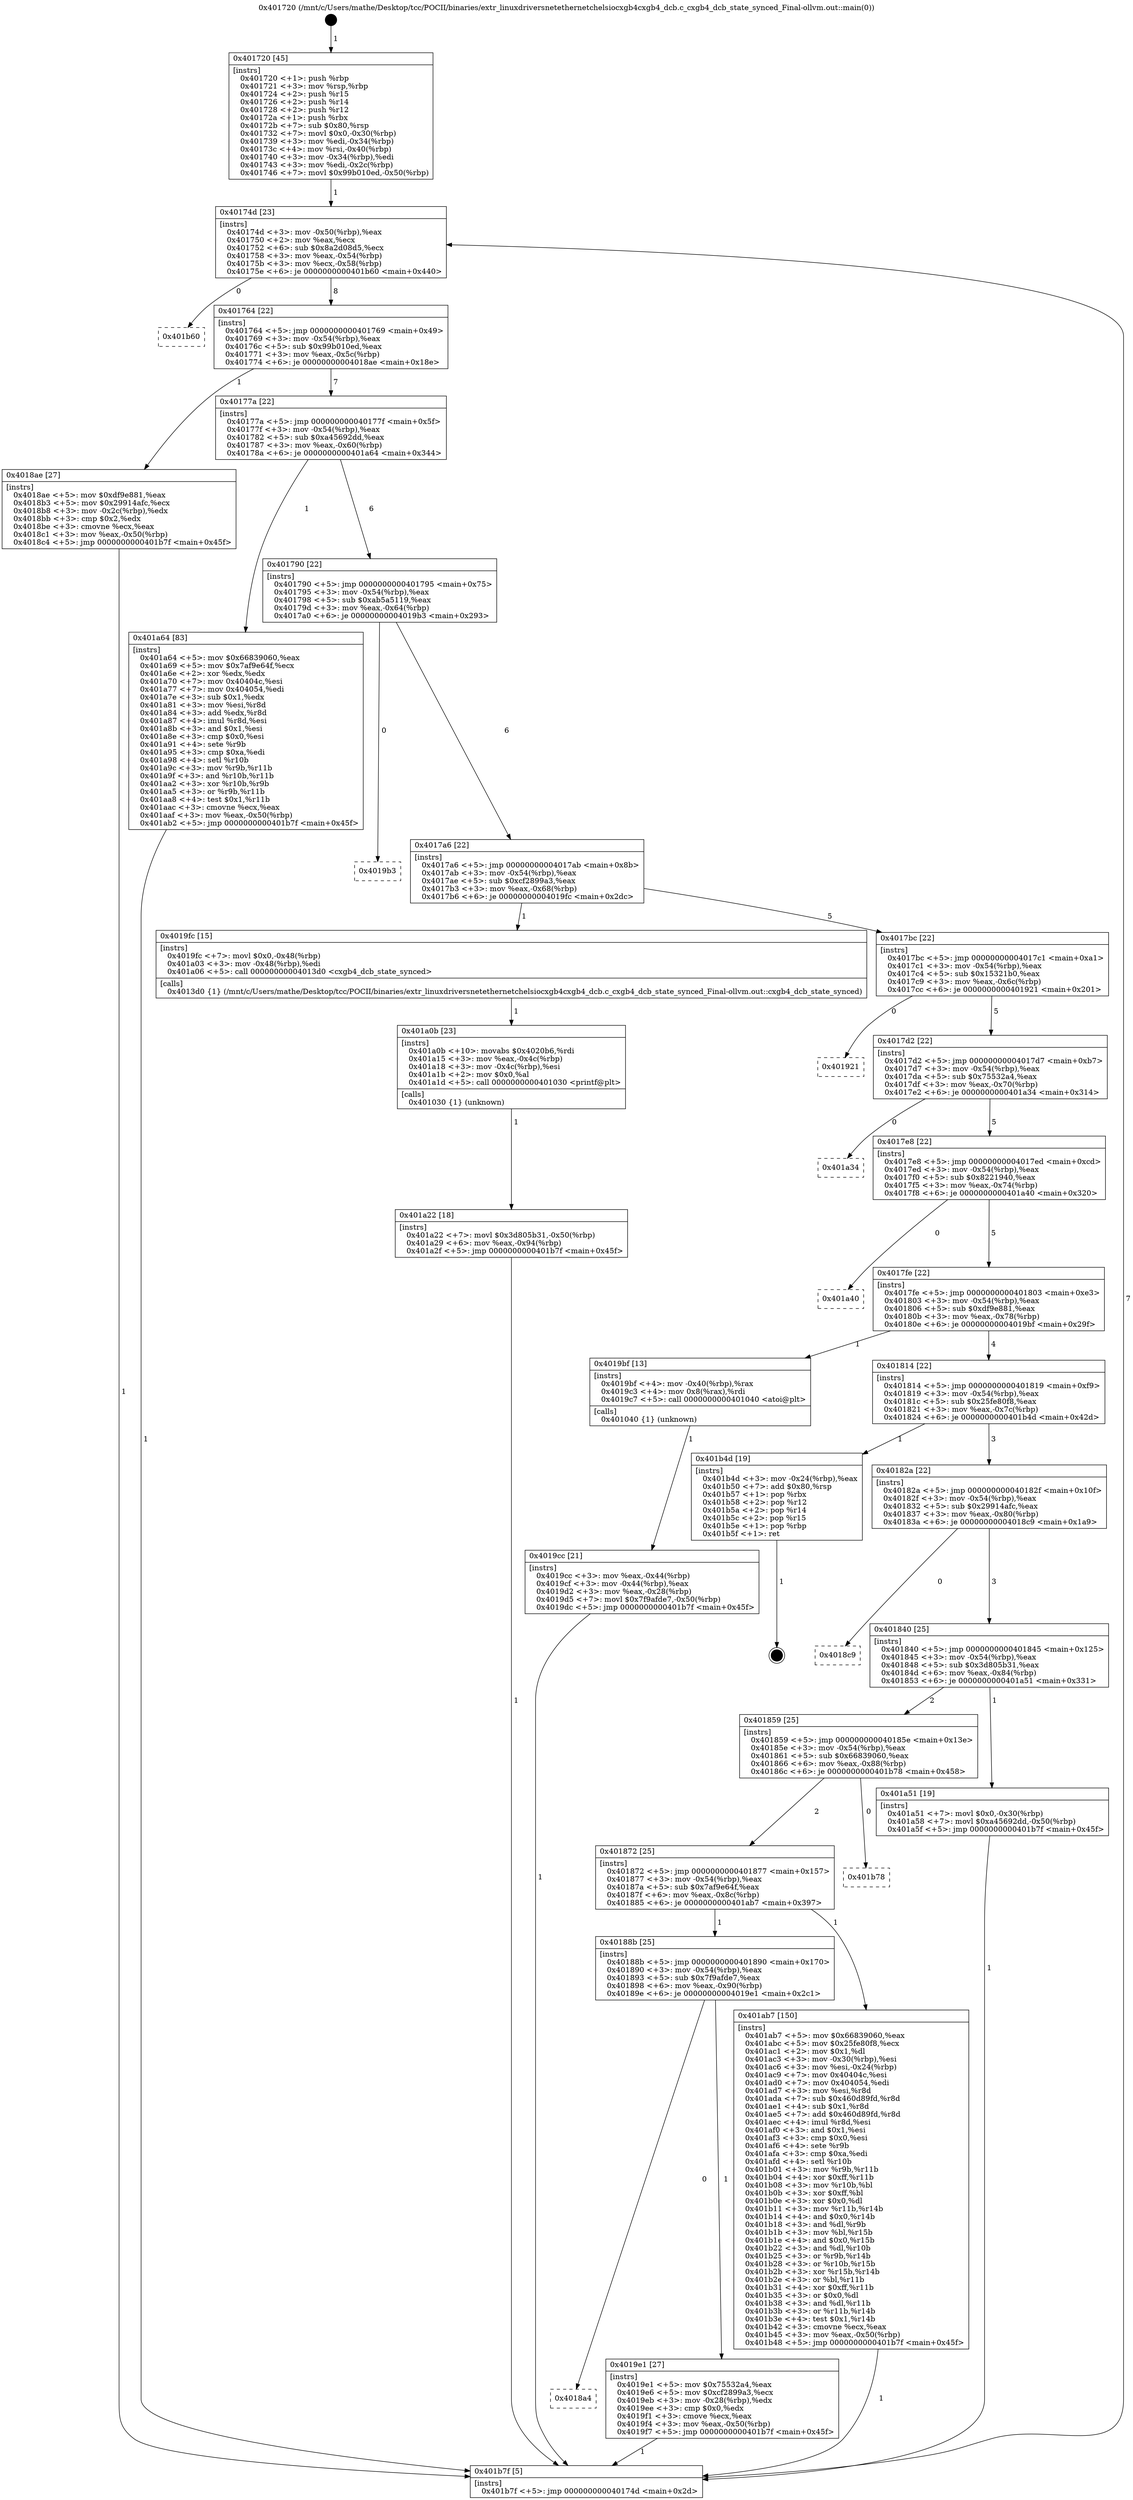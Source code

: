 digraph "0x401720" {
  label = "0x401720 (/mnt/c/Users/mathe/Desktop/tcc/POCII/binaries/extr_linuxdriversnetethernetchelsiocxgb4cxgb4_dcb.c_cxgb4_dcb_state_synced_Final-ollvm.out::main(0))"
  labelloc = "t"
  node[shape=record]

  Entry [label="",width=0.3,height=0.3,shape=circle,fillcolor=black,style=filled]
  "0x40174d" [label="{
     0x40174d [23]\l
     | [instrs]\l
     &nbsp;&nbsp;0x40174d \<+3\>: mov -0x50(%rbp),%eax\l
     &nbsp;&nbsp;0x401750 \<+2\>: mov %eax,%ecx\l
     &nbsp;&nbsp;0x401752 \<+6\>: sub $0x8a2d08d5,%ecx\l
     &nbsp;&nbsp;0x401758 \<+3\>: mov %eax,-0x54(%rbp)\l
     &nbsp;&nbsp;0x40175b \<+3\>: mov %ecx,-0x58(%rbp)\l
     &nbsp;&nbsp;0x40175e \<+6\>: je 0000000000401b60 \<main+0x440\>\l
  }"]
  "0x401b60" [label="{
     0x401b60\l
  }", style=dashed]
  "0x401764" [label="{
     0x401764 [22]\l
     | [instrs]\l
     &nbsp;&nbsp;0x401764 \<+5\>: jmp 0000000000401769 \<main+0x49\>\l
     &nbsp;&nbsp;0x401769 \<+3\>: mov -0x54(%rbp),%eax\l
     &nbsp;&nbsp;0x40176c \<+5\>: sub $0x99b010ed,%eax\l
     &nbsp;&nbsp;0x401771 \<+3\>: mov %eax,-0x5c(%rbp)\l
     &nbsp;&nbsp;0x401774 \<+6\>: je 00000000004018ae \<main+0x18e\>\l
  }"]
  Exit [label="",width=0.3,height=0.3,shape=circle,fillcolor=black,style=filled,peripheries=2]
  "0x4018ae" [label="{
     0x4018ae [27]\l
     | [instrs]\l
     &nbsp;&nbsp;0x4018ae \<+5\>: mov $0xdf9e881,%eax\l
     &nbsp;&nbsp;0x4018b3 \<+5\>: mov $0x29914afc,%ecx\l
     &nbsp;&nbsp;0x4018b8 \<+3\>: mov -0x2c(%rbp),%edx\l
     &nbsp;&nbsp;0x4018bb \<+3\>: cmp $0x2,%edx\l
     &nbsp;&nbsp;0x4018be \<+3\>: cmovne %ecx,%eax\l
     &nbsp;&nbsp;0x4018c1 \<+3\>: mov %eax,-0x50(%rbp)\l
     &nbsp;&nbsp;0x4018c4 \<+5\>: jmp 0000000000401b7f \<main+0x45f\>\l
  }"]
  "0x40177a" [label="{
     0x40177a [22]\l
     | [instrs]\l
     &nbsp;&nbsp;0x40177a \<+5\>: jmp 000000000040177f \<main+0x5f\>\l
     &nbsp;&nbsp;0x40177f \<+3\>: mov -0x54(%rbp),%eax\l
     &nbsp;&nbsp;0x401782 \<+5\>: sub $0xa45692dd,%eax\l
     &nbsp;&nbsp;0x401787 \<+3\>: mov %eax,-0x60(%rbp)\l
     &nbsp;&nbsp;0x40178a \<+6\>: je 0000000000401a64 \<main+0x344\>\l
  }"]
  "0x401b7f" [label="{
     0x401b7f [5]\l
     | [instrs]\l
     &nbsp;&nbsp;0x401b7f \<+5\>: jmp 000000000040174d \<main+0x2d\>\l
  }"]
  "0x401720" [label="{
     0x401720 [45]\l
     | [instrs]\l
     &nbsp;&nbsp;0x401720 \<+1\>: push %rbp\l
     &nbsp;&nbsp;0x401721 \<+3\>: mov %rsp,%rbp\l
     &nbsp;&nbsp;0x401724 \<+2\>: push %r15\l
     &nbsp;&nbsp;0x401726 \<+2\>: push %r14\l
     &nbsp;&nbsp;0x401728 \<+2\>: push %r12\l
     &nbsp;&nbsp;0x40172a \<+1\>: push %rbx\l
     &nbsp;&nbsp;0x40172b \<+7\>: sub $0x80,%rsp\l
     &nbsp;&nbsp;0x401732 \<+7\>: movl $0x0,-0x30(%rbp)\l
     &nbsp;&nbsp;0x401739 \<+3\>: mov %edi,-0x34(%rbp)\l
     &nbsp;&nbsp;0x40173c \<+4\>: mov %rsi,-0x40(%rbp)\l
     &nbsp;&nbsp;0x401740 \<+3\>: mov -0x34(%rbp),%edi\l
     &nbsp;&nbsp;0x401743 \<+3\>: mov %edi,-0x2c(%rbp)\l
     &nbsp;&nbsp;0x401746 \<+7\>: movl $0x99b010ed,-0x50(%rbp)\l
  }"]
  "0x401a22" [label="{
     0x401a22 [18]\l
     | [instrs]\l
     &nbsp;&nbsp;0x401a22 \<+7\>: movl $0x3d805b31,-0x50(%rbp)\l
     &nbsp;&nbsp;0x401a29 \<+6\>: mov %eax,-0x94(%rbp)\l
     &nbsp;&nbsp;0x401a2f \<+5\>: jmp 0000000000401b7f \<main+0x45f\>\l
  }"]
  "0x401a64" [label="{
     0x401a64 [83]\l
     | [instrs]\l
     &nbsp;&nbsp;0x401a64 \<+5\>: mov $0x66839060,%eax\l
     &nbsp;&nbsp;0x401a69 \<+5\>: mov $0x7af9e64f,%ecx\l
     &nbsp;&nbsp;0x401a6e \<+2\>: xor %edx,%edx\l
     &nbsp;&nbsp;0x401a70 \<+7\>: mov 0x40404c,%esi\l
     &nbsp;&nbsp;0x401a77 \<+7\>: mov 0x404054,%edi\l
     &nbsp;&nbsp;0x401a7e \<+3\>: sub $0x1,%edx\l
     &nbsp;&nbsp;0x401a81 \<+3\>: mov %esi,%r8d\l
     &nbsp;&nbsp;0x401a84 \<+3\>: add %edx,%r8d\l
     &nbsp;&nbsp;0x401a87 \<+4\>: imul %r8d,%esi\l
     &nbsp;&nbsp;0x401a8b \<+3\>: and $0x1,%esi\l
     &nbsp;&nbsp;0x401a8e \<+3\>: cmp $0x0,%esi\l
     &nbsp;&nbsp;0x401a91 \<+4\>: sete %r9b\l
     &nbsp;&nbsp;0x401a95 \<+3\>: cmp $0xa,%edi\l
     &nbsp;&nbsp;0x401a98 \<+4\>: setl %r10b\l
     &nbsp;&nbsp;0x401a9c \<+3\>: mov %r9b,%r11b\l
     &nbsp;&nbsp;0x401a9f \<+3\>: and %r10b,%r11b\l
     &nbsp;&nbsp;0x401aa2 \<+3\>: xor %r10b,%r9b\l
     &nbsp;&nbsp;0x401aa5 \<+3\>: or %r9b,%r11b\l
     &nbsp;&nbsp;0x401aa8 \<+4\>: test $0x1,%r11b\l
     &nbsp;&nbsp;0x401aac \<+3\>: cmovne %ecx,%eax\l
     &nbsp;&nbsp;0x401aaf \<+3\>: mov %eax,-0x50(%rbp)\l
     &nbsp;&nbsp;0x401ab2 \<+5\>: jmp 0000000000401b7f \<main+0x45f\>\l
  }"]
  "0x401790" [label="{
     0x401790 [22]\l
     | [instrs]\l
     &nbsp;&nbsp;0x401790 \<+5\>: jmp 0000000000401795 \<main+0x75\>\l
     &nbsp;&nbsp;0x401795 \<+3\>: mov -0x54(%rbp),%eax\l
     &nbsp;&nbsp;0x401798 \<+5\>: sub $0xab5a5119,%eax\l
     &nbsp;&nbsp;0x40179d \<+3\>: mov %eax,-0x64(%rbp)\l
     &nbsp;&nbsp;0x4017a0 \<+6\>: je 00000000004019b3 \<main+0x293\>\l
  }"]
  "0x401a0b" [label="{
     0x401a0b [23]\l
     | [instrs]\l
     &nbsp;&nbsp;0x401a0b \<+10\>: movabs $0x4020b6,%rdi\l
     &nbsp;&nbsp;0x401a15 \<+3\>: mov %eax,-0x4c(%rbp)\l
     &nbsp;&nbsp;0x401a18 \<+3\>: mov -0x4c(%rbp),%esi\l
     &nbsp;&nbsp;0x401a1b \<+2\>: mov $0x0,%al\l
     &nbsp;&nbsp;0x401a1d \<+5\>: call 0000000000401030 \<printf@plt\>\l
     | [calls]\l
     &nbsp;&nbsp;0x401030 \{1\} (unknown)\l
  }"]
  "0x4019b3" [label="{
     0x4019b3\l
  }", style=dashed]
  "0x4017a6" [label="{
     0x4017a6 [22]\l
     | [instrs]\l
     &nbsp;&nbsp;0x4017a6 \<+5\>: jmp 00000000004017ab \<main+0x8b\>\l
     &nbsp;&nbsp;0x4017ab \<+3\>: mov -0x54(%rbp),%eax\l
     &nbsp;&nbsp;0x4017ae \<+5\>: sub $0xcf2899a3,%eax\l
     &nbsp;&nbsp;0x4017b3 \<+3\>: mov %eax,-0x68(%rbp)\l
     &nbsp;&nbsp;0x4017b6 \<+6\>: je 00000000004019fc \<main+0x2dc\>\l
  }"]
  "0x4018a4" [label="{
     0x4018a4\l
  }", style=dashed]
  "0x4019fc" [label="{
     0x4019fc [15]\l
     | [instrs]\l
     &nbsp;&nbsp;0x4019fc \<+7\>: movl $0x0,-0x48(%rbp)\l
     &nbsp;&nbsp;0x401a03 \<+3\>: mov -0x48(%rbp),%edi\l
     &nbsp;&nbsp;0x401a06 \<+5\>: call 00000000004013d0 \<cxgb4_dcb_state_synced\>\l
     | [calls]\l
     &nbsp;&nbsp;0x4013d0 \{1\} (/mnt/c/Users/mathe/Desktop/tcc/POCII/binaries/extr_linuxdriversnetethernetchelsiocxgb4cxgb4_dcb.c_cxgb4_dcb_state_synced_Final-ollvm.out::cxgb4_dcb_state_synced)\l
  }"]
  "0x4017bc" [label="{
     0x4017bc [22]\l
     | [instrs]\l
     &nbsp;&nbsp;0x4017bc \<+5\>: jmp 00000000004017c1 \<main+0xa1\>\l
     &nbsp;&nbsp;0x4017c1 \<+3\>: mov -0x54(%rbp),%eax\l
     &nbsp;&nbsp;0x4017c4 \<+5\>: sub $0x15321b0,%eax\l
     &nbsp;&nbsp;0x4017c9 \<+3\>: mov %eax,-0x6c(%rbp)\l
     &nbsp;&nbsp;0x4017cc \<+6\>: je 0000000000401921 \<main+0x201\>\l
  }"]
  "0x4019e1" [label="{
     0x4019e1 [27]\l
     | [instrs]\l
     &nbsp;&nbsp;0x4019e1 \<+5\>: mov $0x75532a4,%eax\l
     &nbsp;&nbsp;0x4019e6 \<+5\>: mov $0xcf2899a3,%ecx\l
     &nbsp;&nbsp;0x4019eb \<+3\>: mov -0x28(%rbp),%edx\l
     &nbsp;&nbsp;0x4019ee \<+3\>: cmp $0x0,%edx\l
     &nbsp;&nbsp;0x4019f1 \<+3\>: cmove %ecx,%eax\l
     &nbsp;&nbsp;0x4019f4 \<+3\>: mov %eax,-0x50(%rbp)\l
     &nbsp;&nbsp;0x4019f7 \<+5\>: jmp 0000000000401b7f \<main+0x45f\>\l
  }"]
  "0x401921" [label="{
     0x401921\l
  }", style=dashed]
  "0x4017d2" [label="{
     0x4017d2 [22]\l
     | [instrs]\l
     &nbsp;&nbsp;0x4017d2 \<+5\>: jmp 00000000004017d7 \<main+0xb7\>\l
     &nbsp;&nbsp;0x4017d7 \<+3\>: mov -0x54(%rbp),%eax\l
     &nbsp;&nbsp;0x4017da \<+5\>: sub $0x75532a4,%eax\l
     &nbsp;&nbsp;0x4017df \<+3\>: mov %eax,-0x70(%rbp)\l
     &nbsp;&nbsp;0x4017e2 \<+6\>: je 0000000000401a34 \<main+0x314\>\l
  }"]
  "0x40188b" [label="{
     0x40188b [25]\l
     | [instrs]\l
     &nbsp;&nbsp;0x40188b \<+5\>: jmp 0000000000401890 \<main+0x170\>\l
     &nbsp;&nbsp;0x401890 \<+3\>: mov -0x54(%rbp),%eax\l
     &nbsp;&nbsp;0x401893 \<+5\>: sub $0x7f9afde7,%eax\l
     &nbsp;&nbsp;0x401898 \<+6\>: mov %eax,-0x90(%rbp)\l
     &nbsp;&nbsp;0x40189e \<+6\>: je 00000000004019e1 \<main+0x2c1\>\l
  }"]
  "0x401a34" [label="{
     0x401a34\l
  }", style=dashed]
  "0x4017e8" [label="{
     0x4017e8 [22]\l
     | [instrs]\l
     &nbsp;&nbsp;0x4017e8 \<+5\>: jmp 00000000004017ed \<main+0xcd\>\l
     &nbsp;&nbsp;0x4017ed \<+3\>: mov -0x54(%rbp),%eax\l
     &nbsp;&nbsp;0x4017f0 \<+5\>: sub $0x8221940,%eax\l
     &nbsp;&nbsp;0x4017f5 \<+3\>: mov %eax,-0x74(%rbp)\l
     &nbsp;&nbsp;0x4017f8 \<+6\>: je 0000000000401a40 \<main+0x320\>\l
  }"]
  "0x401ab7" [label="{
     0x401ab7 [150]\l
     | [instrs]\l
     &nbsp;&nbsp;0x401ab7 \<+5\>: mov $0x66839060,%eax\l
     &nbsp;&nbsp;0x401abc \<+5\>: mov $0x25fe80f8,%ecx\l
     &nbsp;&nbsp;0x401ac1 \<+2\>: mov $0x1,%dl\l
     &nbsp;&nbsp;0x401ac3 \<+3\>: mov -0x30(%rbp),%esi\l
     &nbsp;&nbsp;0x401ac6 \<+3\>: mov %esi,-0x24(%rbp)\l
     &nbsp;&nbsp;0x401ac9 \<+7\>: mov 0x40404c,%esi\l
     &nbsp;&nbsp;0x401ad0 \<+7\>: mov 0x404054,%edi\l
     &nbsp;&nbsp;0x401ad7 \<+3\>: mov %esi,%r8d\l
     &nbsp;&nbsp;0x401ada \<+7\>: sub $0x460d89fd,%r8d\l
     &nbsp;&nbsp;0x401ae1 \<+4\>: sub $0x1,%r8d\l
     &nbsp;&nbsp;0x401ae5 \<+7\>: add $0x460d89fd,%r8d\l
     &nbsp;&nbsp;0x401aec \<+4\>: imul %r8d,%esi\l
     &nbsp;&nbsp;0x401af0 \<+3\>: and $0x1,%esi\l
     &nbsp;&nbsp;0x401af3 \<+3\>: cmp $0x0,%esi\l
     &nbsp;&nbsp;0x401af6 \<+4\>: sete %r9b\l
     &nbsp;&nbsp;0x401afa \<+3\>: cmp $0xa,%edi\l
     &nbsp;&nbsp;0x401afd \<+4\>: setl %r10b\l
     &nbsp;&nbsp;0x401b01 \<+3\>: mov %r9b,%r11b\l
     &nbsp;&nbsp;0x401b04 \<+4\>: xor $0xff,%r11b\l
     &nbsp;&nbsp;0x401b08 \<+3\>: mov %r10b,%bl\l
     &nbsp;&nbsp;0x401b0b \<+3\>: xor $0xff,%bl\l
     &nbsp;&nbsp;0x401b0e \<+3\>: xor $0x0,%dl\l
     &nbsp;&nbsp;0x401b11 \<+3\>: mov %r11b,%r14b\l
     &nbsp;&nbsp;0x401b14 \<+4\>: and $0x0,%r14b\l
     &nbsp;&nbsp;0x401b18 \<+3\>: and %dl,%r9b\l
     &nbsp;&nbsp;0x401b1b \<+3\>: mov %bl,%r15b\l
     &nbsp;&nbsp;0x401b1e \<+4\>: and $0x0,%r15b\l
     &nbsp;&nbsp;0x401b22 \<+3\>: and %dl,%r10b\l
     &nbsp;&nbsp;0x401b25 \<+3\>: or %r9b,%r14b\l
     &nbsp;&nbsp;0x401b28 \<+3\>: or %r10b,%r15b\l
     &nbsp;&nbsp;0x401b2b \<+3\>: xor %r15b,%r14b\l
     &nbsp;&nbsp;0x401b2e \<+3\>: or %bl,%r11b\l
     &nbsp;&nbsp;0x401b31 \<+4\>: xor $0xff,%r11b\l
     &nbsp;&nbsp;0x401b35 \<+3\>: or $0x0,%dl\l
     &nbsp;&nbsp;0x401b38 \<+3\>: and %dl,%r11b\l
     &nbsp;&nbsp;0x401b3b \<+3\>: or %r11b,%r14b\l
     &nbsp;&nbsp;0x401b3e \<+4\>: test $0x1,%r14b\l
     &nbsp;&nbsp;0x401b42 \<+3\>: cmovne %ecx,%eax\l
     &nbsp;&nbsp;0x401b45 \<+3\>: mov %eax,-0x50(%rbp)\l
     &nbsp;&nbsp;0x401b48 \<+5\>: jmp 0000000000401b7f \<main+0x45f\>\l
  }"]
  "0x401a40" [label="{
     0x401a40\l
  }", style=dashed]
  "0x4017fe" [label="{
     0x4017fe [22]\l
     | [instrs]\l
     &nbsp;&nbsp;0x4017fe \<+5\>: jmp 0000000000401803 \<main+0xe3\>\l
     &nbsp;&nbsp;0x401803 \<+3\>: mov -0x54(%rbp),%eax\l
     &nbsp;&nbsp;0x401806 \<+5\>: sub $0xdf9e881,%eax\l
     &nbsp;&nbsp;0x40180b \<+3\>: mov %eax,-0x78(%rbp)\l
     &nbsp;&nbsp;0x40180e \<+6\>: je 00000000004019bf \<main+0x29f\>\l
  }"]
  "0x401872" [label="{
     0x401872 [25]\l
     | [instrs]\l
     &nbsp;&nbsp;0x401872 \<+5\>: jmp 0000000000401877 \<main+0x157\>\l
     &nbsp;&nbsp;0x401877 \<+3\>: mov -0x54(%rbp),%eax\l
     &nbsp;&nbsp;0x40187a \<+5\>: sub $0x7af9e64f,%eax\l
     &nbsp;&nbsp;0x40187f \<+6\>: mov %eax,-0x8c(%rbp)\l
     &nbsp;&nbsp;0x401885 \<+6\>: je 0000000000401ab7 \<main+0x397\>\l
  }"]
  "0x4019bf" [label="{
     0x4019bf [13]\l
     | [instrs]\l
     &nbsp;&nbsp;0x4019bf \<+4\>: mov -0x40(%rbp),%rax\l
     &nbsp;&nbsp;0x4019c3 \<+4\>: mov 0x8(%rax),%rdi\l
     &nbsp;&nbsp;0x4019c7 \<+5\>: call 0000000000401040 \<atoi@plt\>\l
     | [calls]\l
     &nbsp;&nbsp;0x401040 \{1\} (unknown)\l
  }"]
  "0x401814" [label="{
     0x401814 [22]\l
     | [instrs]\l
     &nbsp;&nbsp;0x401814 \<+5\>: jmp 0000000000401819 \<main+0xf9\>\l
     &nbsp;&nbsp;0x401819 \<+3\>: mov -0x54(%rbp),%eax\l
     &nbsp;&nbsp;0x40181c \<+5\>: sub $0x25fe80f8,%eax\l
     &nbsp;&nbsp;0x401821 \<+3\>: mov %eax,-0x7c(%rbp)\l
     &nbsp;&nbsp;0x401824 \<+6\>: je 0000000000401b4d \<main+0x42d\>\l
  }"]
  "0x4019cc" [label="{
     0x4019cc [21]\l
     | [instrs]\l
     &nbsp;&nbsp;0x4019cc \<+3\>: mov %eax,-0x44(%rbp)\l
     &nbsp;&nbsp;0x4019cf \<+3\>: mov -0x44(%rbp),%eax\l
     &nbsp;&nbsp;0x4019d2 \<+3\>: mov %eax,-0x28(%rbp)\l
     &nbsp;&nbsp;0x4019d5 \<+7\>: movl $0x7f9afde7,-0x50(%rbp)\l
     &nbsp;&nbsp;0x4019dc \<+5\>: jmp 0000000000401b7f \<main+0x45f\>\l
  }"]
  "0x401b78" [label="{
     0x401b78\l
  }", style=dashed]
  "0x401b4d" [label="{
     0x401b4d [19]\l
     | [instrs]\l
     &nbsp;&nbsp;0x401b4d \<+3\>: mov -0x24(%rbp),%eax\l
     &nbsp;&nbsp;0x401b50 \<+7\>: add $0x80,%rsp\l
     &nbsp;&nbsp;0x401b57 \<+1\>: pop %rbx\l
     &nbsp;&nbsp;0x401b58 \<+2\>: pop %r12\l
     &nbsp;&nbsp;0x401b5a \<+2\>: pop %r14\l
     &nbsp;&nbsp;0x401b5c \<+2\>: pop %r15\l
     &nbsp;&nbsp;0x401b5e \<+1\>: pop %rbp\l
     &nbsp;&nbsp;0x401b5f \<+1\>: ret\l
  }"]
  "0x40182a" [label="{
     0x40182a [22]\l
     | [instrs]\l
     &nbsp;&nbsp;0x40182a \<+5\>: jmp 000000000040182f \<main+0x10f\>\l
     &nbsp;&nbsp;0x40182f \<+3\>: mov -0x54(%rbp),%eax\l
     &nbsp;&nbsp;0x401832 \<+5\>: sub $0x29914afc,%eax\l
     &nbsp;&nbsp;0x401837 \<+3\>: mov %eax,-0x80(%rbp)\l
     &nbsp;&nbsp;0x40183a \<+6\>: je 00000000004018c9 \<main+0x1a9\>\l
  }"]
  "0x401859" [label="{
     0x401859 [25]\l
     | [instrs]\l
     &nbsp;&nbsp;0x401859 \<+5\>: jmp 000000000040185e \<main+0x13e\>\l
     &nbsp;&nbsp;0x40185e \<+3\>: mov -0x54(%rbp),%eax\l
     &nbsp;&nbsp;0x401861 \<+5\>: sub $0x66839060,%eax\l
     &nbsp;&nbsp;0x401866 \<+6\>: mov %eax,-0x88(%rbp)\l
     &nbsp;&nbsp;0x40186c \<+6\>: je 0000000000401b78 \<main+0x458\>\l
  }"]
  "0x4018c9" [label="{
     0x4018c9\l
  }", style=dashed]
  "0x401840" [label="{
     0x401840 [25]\l
     | [instrs]\l
     &nbsp;&nbsp;0x401840 \<+5\>: jmp 0000000000401845 \<main+0x125\>\l
     &nbsp;&nbsp;0x401845 \<+3\>: mov -0x54(%rbp),%eax\l
     &nbsp;&nbsp;0x401848 \<+5\>: sub $0x3d805b31,%eax\l
     &nbsp;&nbsp;0x40184d \<+6\>: mov %eax,-0x84(%rbp)\l
     &nbsp;&nbsp;0x401853 \<+6\>: je 0000000000401a51 \<main+0x331\>\l
  }"]
  "0x401a51" [label="{
     0x401a51 [19]\l
     | [instrs]\l
     &nbsp;&nbsp;0x401a51 \<+7\>: movl $0x0,-0x30(%rbp)\l
     &nbsp;&nbsp;0x401a58 \<+7\>: movl $0xa45692dd,-0x50(%rbp)\l
     &nbsp;&nbsp;0x401a5f \<+5\>: jmp 0000000000401b7f \<main+0x45f\>\l
  }"]
  Entry -> "0x401720" [label=" 1"]
  "0x40174d" -> "0x401b60" [label=" 0"]
  "0x40174d" -> "0x401764" [label=" 8"]
  "0x401b4d" -> Exit [label=" 1"]
  "0x401764" -> "0x4018ae" [label=" 1"]
  "0x401764" -> "0x40177a" [label=" 7"]
  "0x4018ae" -> "0x401b7f" [label=" 1"]
  "0x401720" -> "0x40174d" [label=" 1"]
  "0x401b7f" -> "0x40174d" [label=" 7"]
  "0x401ab7" -> "0x401b7f" [label=" 1"]
  "0x40177a" -> "0x401a64" [label=" 1"]
  "0x40177a" -> "0x401790" [label=" 6"]
  "0x401a64" -> "0x401b7f" [label=" 1"]
  "0x401790" -> "0x4019b3" [label=" 0"]
  "0x401790" -> "0x4017a6" [label=" 6"]
  "0x401a51" -> "0x401b7f" [label=" 1"]
  "0x4017a6" -> "0x4019fc" [label=" 1"]
  "0x4017a6" -> "0x4017bc" [label=" 5"]
  "0x401a22" -> "0x401b7f" [label=" 1"]
  "0x4017bc" -> "0x401921" [label=" 0"]
  "0x4017bc" -> "0x4017d2" [label=" 5"]
  "0x401a0b" -> "0x401a22" [label=" 1"]
  "0x4017d2" -> "0x401a34" [label=" 0"]
  "0x4017d2" -> "0x4017e8" [label=" 5"]
  "0x4019e1" -> "0x401b7f" [label=" 1"]
  "0x4017e8" -> "0x401a40" [label=" 0"]
  "0x4017e8" -> "0x4017fe" [label=" 5"]
  "0x40188b" -> "0x4018a4" [label=" 0"]
  "0x4017fe" -> "0x4019bf" [label=" 1"]
  "0x4017fe" -> "0x401814" [label=" 4"]
  "0x4019bf" -> "0x4019cc" [label=" 1"]
  "0x4019cc" -> "0x401b7f" [label=" 1"]
  "0x4019fc" -> "0x401a0b" [label=" 1"]
  "0x401814" -> "0x401b4d" [label=" 1"]
  "0x401814" -> "0x40182a" [label=" 3"]
  "0x401872" -> "0x40188b" [label=" 1"]
  "0x40182a" -> "0x4018c9" [label=" 0"]
  "0x40182a" -> "0x401840" [label=" 3"]
  "0x40188b" -> "0x4019e1" [label=" 1"]
  "0x401840" -> "0x401a51" [label=" 1"]
  "0x401840" -> "0x401859" [label=" 2"]
  "0x401872" -> "0x401ab7" [label=" 1"]
  "0x401859" -> "0x401b78" [label=" 0"]
  "0x401859" -> "0x401872" [label=" 2"]
}
